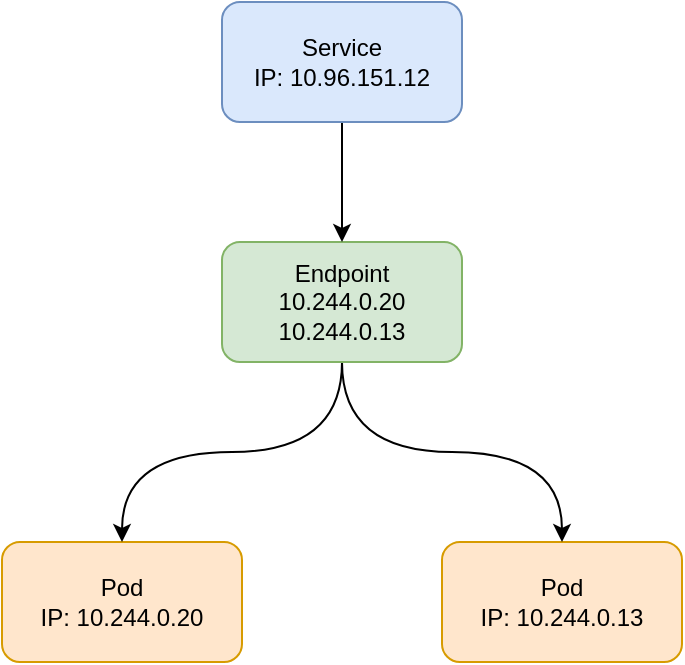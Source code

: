 <mxfile version="20.3.0" type="device"><diagram id="O4FHvD5j518IYL558YQh" name="第 1 页"><mxGraphModel dx="1106" dy="793" grid="1" gridSize="10" guides="1" tooltips="1" connect="1" arrows="1" fold="1" page="1" pageScale="1" pageWidth="827" pageHeight="1169" math="0" shadow="0"><root><mxCell id="0"/><mxCell id="1" parent="0"/><mxCell id="RPa-cBVhkGSAzIn-Nq3f-1" value="Pod&lt;br&gt;IP:&amp;nbsp;10.244.0.20" style="rounded=1;whiteSpace=wrap;html=1;fillColor=#ffe6cc;strokeColor=#d79b00;" vertex="1" parent="1"><mxGeometry x="210" y="420" width="120" height="60" as="geometry"/></mxCell><mxCell id="RPa-cBVhkGSAzIn-Nq3f-2" value="Pod&lt;br&gt;IP:&amp;nbsp;10.244.0.13" style="rounded=1;whiteSpace=wrap;html=1;fillColor=#ffe6cc;strokeColor=#d79b00;" vertex="1" parent="1"><mxGeometry x="430" y="420" width="120" height="60" as="geometry"/></mxCell><mxCell id="RPa-cBVhkGSAzIn-Nq3f-5" style="edgeStyle=orthogonalEdgeStyle;rounded=0;orthogonalLoop=1;jettySize=auto;html=1;exitX=0.5;exitY=1;exitDx=0;exitDy=0;entryX=0.5;entryY=0;entryDx=0;entryDy=0;curved=1;" edge="1" parent="1" source="RPa-cBVhkGSAzIn-Nq3f-4" target="RPa-cBVhkGSAzIn-Nq3f-1"><mxGeometry relative="1" as="geometry"/></mxCell><mxCell id="RPa-cBVhkGSAzIn-Nq3f-6" style="edgeStyle=orthogonalEdgeStyle;curved=1;rounded=0;orthogonalLoop=1;jettySize=auto;html=1;exitX=0.5;exitY=1;exitDx=0;exitDy=0;entryX=0.5;entryY=0;entryDx=0;entryDy=0;" edge="1" parent="1" source="RPa-cBVhkGSAzIn-Nq3f-4" target="RPa-cBVhkGSAzIn-Nq3f-2"><mxGeometry relative="1" as="geometry"/></mxCell><mxCell id="RPa-cBVhkGSAzIn-Nq3f-4" value="&lt;font style=&quot;font-size: 12px;&quot;&gt;Endpoint&lt;/font&gt;&lt;br&gt;10.244.0.20&lt;br&gt;10.244.0.13" style="rounded=1;whiteSpace=wrap;html=1;fillColor=#d5e8d4;strokeColor=#82b366;" vertex="1" parent="1"><mxGeometry x="320" y="270" width="120" height="60" as="geometry"/></mxCell><mxCell id="RPa-cBVhkGSAzIn-Nq3f-9" style="edgeStyle=orthogonalEdgeStyle;curved=1;rounded=0;orthogonalLoop=1;jettySize=auto;html=1;exitX=0.5;exitY=1;exitDx=0;exitDy=0;entryX=0.5;entryY=0;entryDx=0;entryDy=0;fontSize=12;" edge="1" parent="1" source="RPa-cBVhkGSAzIn-Nq3f-8" target="RPa-cBVhkGSAzIn-Nq3f-4"><mxGeometry relative="1" as="geometry"/></mxCell><mxCell id="RPa-cBVhkGSAzIn-Nq3f-8" value="Service&lt;br&gt;IP:&amp;nbsp;10.96.151.12" style="rounded=1;whiteSpace=wrap;html=1;fillColor=#dae8fc;strokeColor=#6c8ebf;" vertex="1" parent="1"><mxGeometry x="320" y="150" width="120" height="60" as="geometry"/></mxCell></root></mxGraphModel></diagram></mxfile>